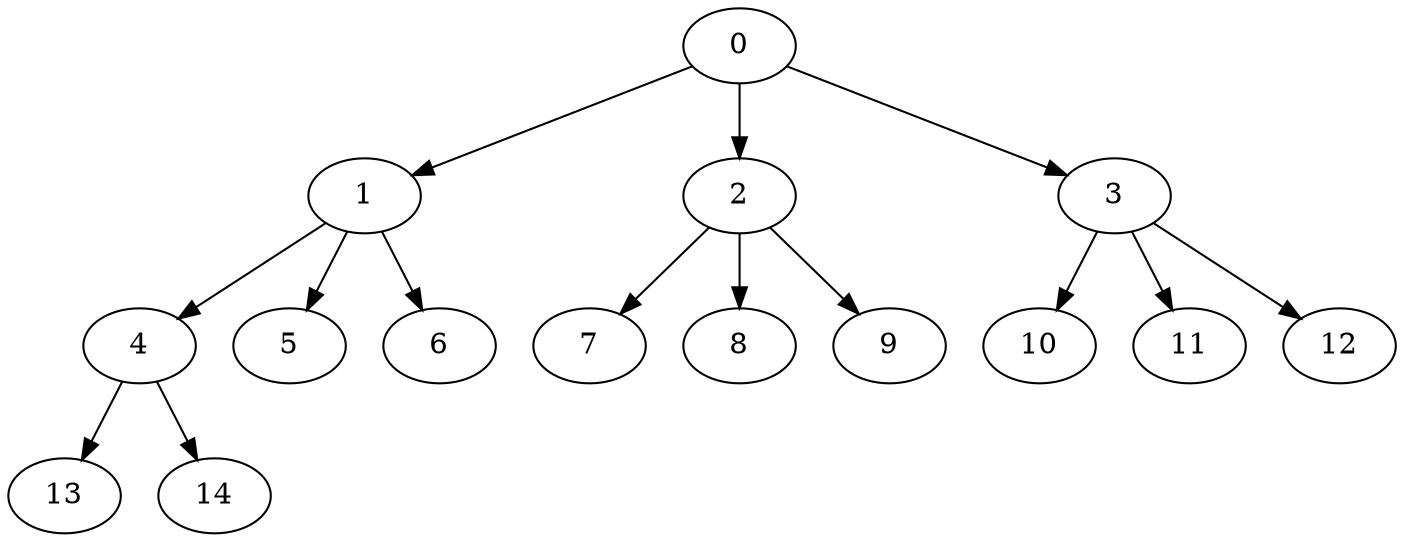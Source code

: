 digraph "OutTree-Balanced-MaxBf-3_Nodes_15_CCR_0.1_WeightType_Random" {
	0	 [Weight=50];
	1	 [Weight=70];
	0 -> 1	 [Weight=9];
	2	 [Weight=90];
	0 -> 2	 [Weight=7];
	3	 [Weight=100];
	0 -> 3	 [Weight=4];
	4	 [Weight=40];
	1 -> 4	 [Weight=10];
	5	 [Weight=20];
	1 -> 5	 [Weight=7];
	6	 [Weight=100];
	1 -> 6	 [Weight=5];
	7	 [Weight=80];
	2 -> 7	 [Weight=5];
	8	 [Weight=50];
	2 -> 8	 [Weight=3];
	9	 [Weight=20];
	2 -> 9	 [Weight=10];
	10	 [Weight=20];
	3 -> 10	 [Weight=4];
	11	 [Weight=30];
    3 -> 11	 [Weight=6];
    12	 [Weight=40];
    3 -> 12	 [Weight=4];
    13	 [Weight=40];
    4 -> 13	 [Weight=4];
    14	 [Weight=40];
    4 -> 14	 [Weight=4];
}
